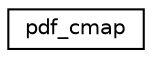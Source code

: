 digraph "Graphical Class Hierarchy"
{
 // LATEX_PDF_SIZE
  edge [fontname="Helvetica",fontsize="10",labelfontname="Helvetica",labelfontsize="10"];
  node [fontname="Helvetica",fontsize="10",shape=record];
  rankdir="LR";
  Node0 [label="pdf_cmap",height=0.2,width=0.4,color="black", fillcolor="white", style="filled",URL="$structpdf__cmap.html",tooltip=" "];
}
